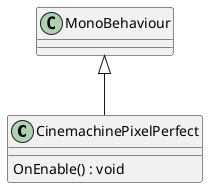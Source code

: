 @startuml
class CinemachinePixelPerfect {
    OnEnable() : void
}
MonoBehaviour <|-- CinemachinePixelPerfect
@enduml
